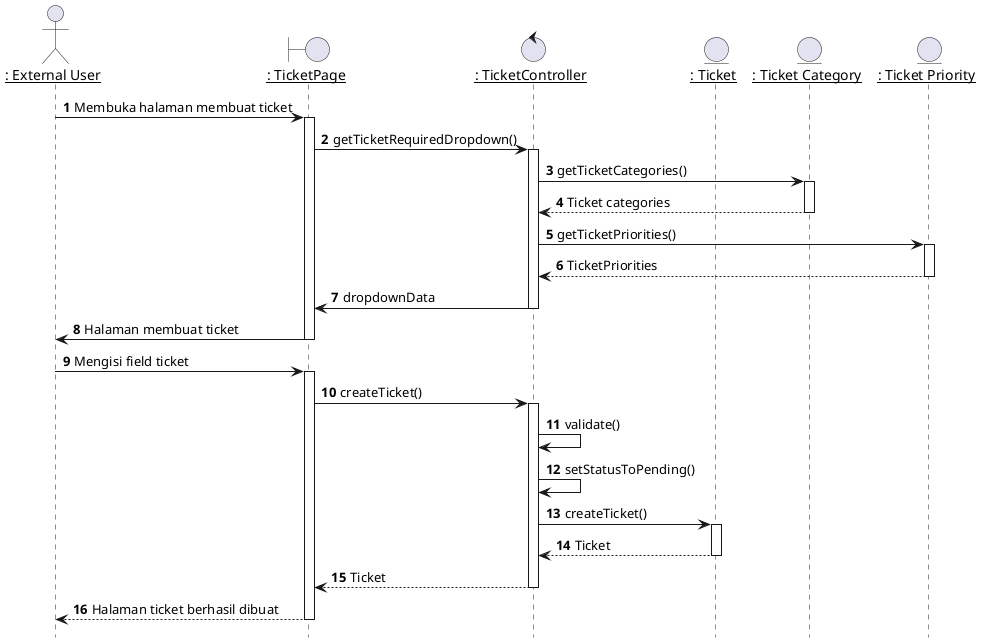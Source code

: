 @startuml Membuat Ticket

hide footbox

' title "Membuat Ticket"

actor EU as "__: External User__"
boundary TicketPage as "__: TicketPage__"
control TicketController as "__: TicketController__"
entity Ticket as "__: Ticket__"
entity TicketCategories as "__: Ticket Category__"
entity TicketPriorities as "__: Ticket Priority__"


autonumber 1
EU -> TicketPage: Membuka halaman membuat ticket
activate TicketPage

TicketPage -> TicketController: getTicketRequiredDropdown()
activate TicketController

TicketController -> TicketCategories: getTicketCategories()
activate TicketCategories

TicketCategories --> TicketController : Ticket categories
deactivate TicketCategories


TicketController -> TicketPriorities: getTicketPriorities()
activate TicketPriorities

TicketPriorities --> TicketController : TicketPriorities
deactivate TicketPriorities

TicketController -> TicketPage: dropdownData
deactivate TicketController

TicketPage -> EU: Halaman membuat ticket
deactivate TicketPage


EU -> TicketPage: Mengisi field ticket
activate TicketPage

TicketPage -> TicketController: createTicket()
activate TicketController

TicketController -> TicketController: validate()
TicketController -> TicketController: setStatusToPending()

TicketController -> Ticket: createTicket()
activate Ticket

Ticket --> TicketController : Ticket
deactivate Ticket

TicketController --> TicketPage : Ticket
deactivate TicketController

TicketPage --> EU : Halaman ticket berhasil dibuat
deactivate TicketPage


@enduml
